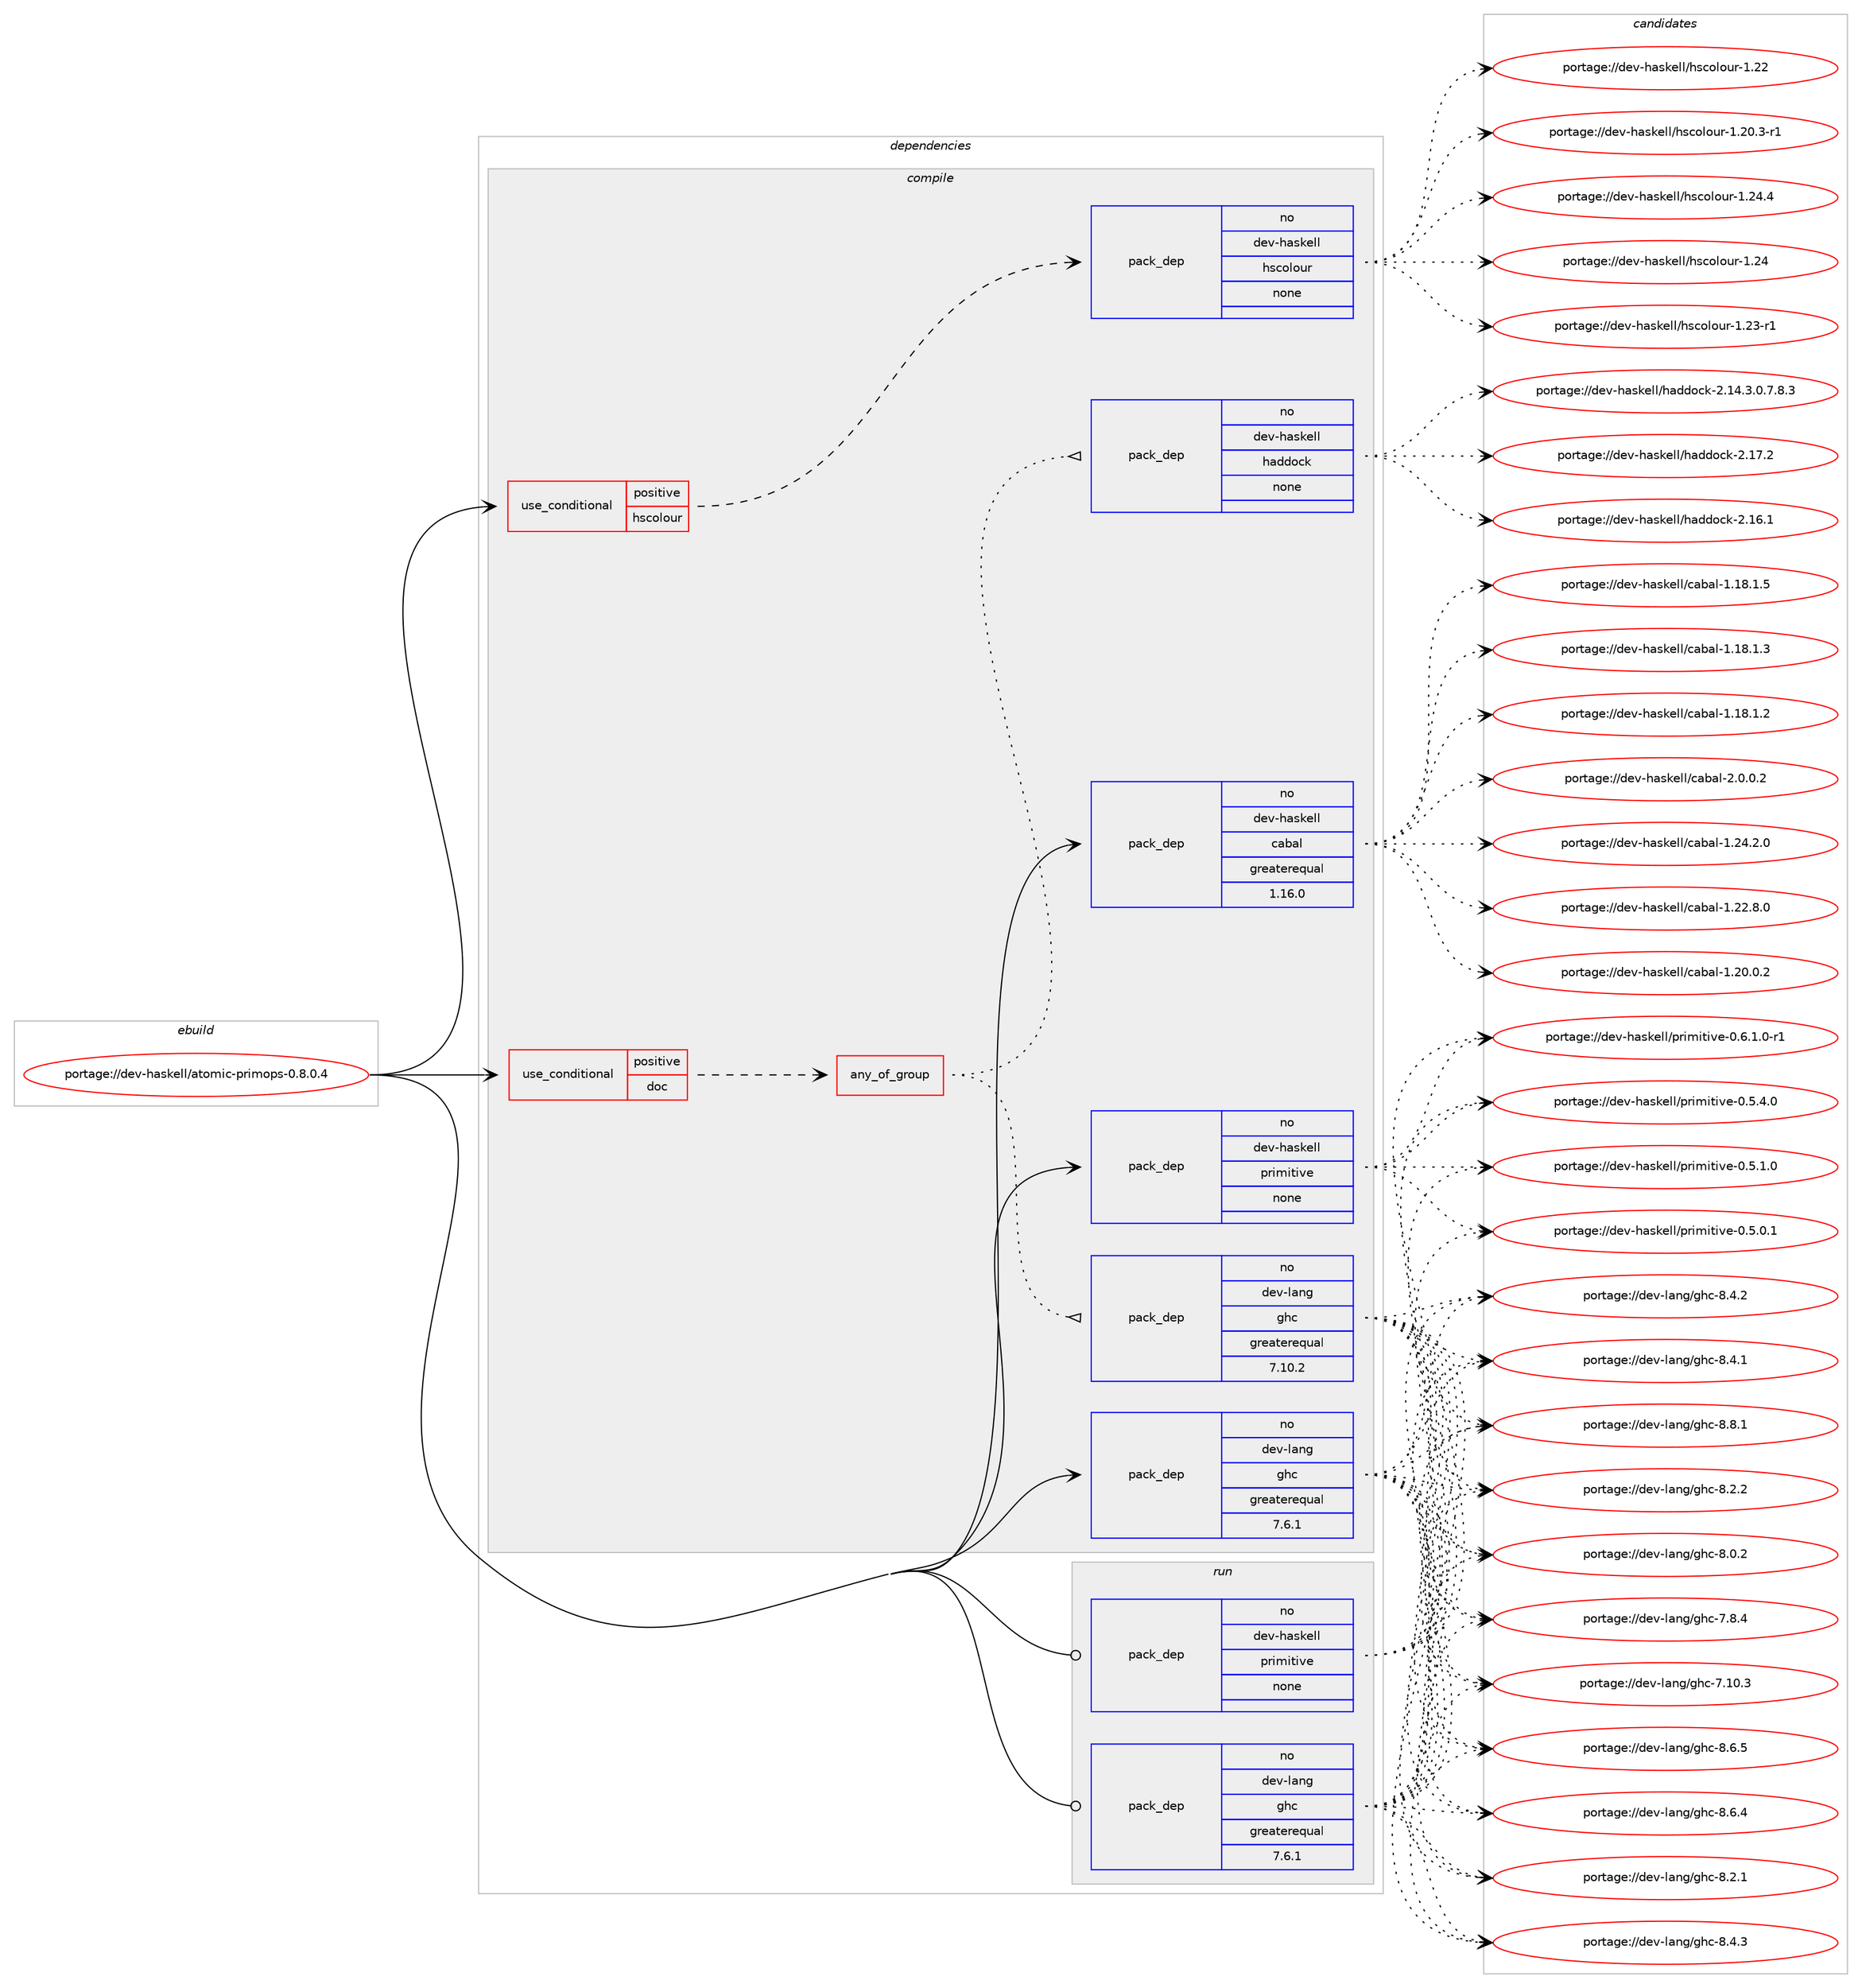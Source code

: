 digraph prolog {

# *************
# Graph options
# *************

newrank=true;
concentrate=true;
compound=true;
graph [rankdir=LR,fontname=Helvetica,fontsize=10,ranksep=1.5];#, ranksep=2.5, nodesep=0.2];
edge  [arrowhead=vee];
node  [fontname=Helvetica,fontsize=10];

# **********
# The ebuild
# **********

subgraph cluster_leftcol {
color=gray;
label=<<i>ebuild</i>>;
id [label="portage://dev-haskell/atomic-primops-0.8.0.4", color=red, width=4, href="../dev-haskell/atomic-primops-0.8.0.4.svg"];
}

# ****************
# The dependencies
# ****************

subgraph cluster_midcol {
color=gray;
label=<<i>dependencies</i>>;
subgraph cluster_compile {
fillcolor="#eeeeee";
style=filled;
label=<<i>compile</i>>;
subgraph cond135087 {
dependency572094 [label=<<TABLE BORDER="0" CELLBORDER="1" CELLSPACING="0" CELLPADDING="4"><TR><TD ROWSPAN="3" CELLPADDING="10">use_conditional</TD></TR><TR><TD>positive</TD></TR><TR><TD>doc</TD></TR></TABLE>>, shape=none, color=red];
subgraph any6836 {
dependency572095 [label=<<TABLE BORDER="0" CELLBORDER="1" CELLSPACING="0" CELLPADDING="4"><TR><TD CELLPADDING="10">any_of_group</TD></TR></TABLE>>, shape=none, color=red];subgraph pack429934 {
dependency572096 [label=<<TABLE BORDER="0" CELLBORDER="1" CELLSPACING="0" CELLPADDING="4" WIDTH="220"><TR><TD ROWSPAN="6" CELLPADDING="30">pack_dep</TD></TR><TR><TD WIDTH="110">no</TD></TR><TR><TD>dev-haskell</TD></TR><TR><TD>haddock</TD></TR><TR><TD>none</TD></TR><TR><TD></TD></TR></TABLE>>, shape=none, color=blue];
}
dependency572095:e -> dependency572096:w [weight=20,style="dotted",arrowhead="oinv"];
subgraph pack429935 {
dependency572097 [label=<<TABLE BORDER="0" CELLBORDER="1" CELLSPACING="0" CELLPADDING="4" WIDTH="220"><TR><TD ROWSPAN="6" CELLPADDING="30">pack_dep</TD></TR><TR><TD WIDTH="110">no</TD></TR><TR><TD>dev-lang</TD></TR><TR><TD>ghc</TD></TR><TR><TD>greaterequal</TD></TR><TR><TD>7.10.2</TD></TR></TABLE>>, shape=none, color=blue];
}
dependency572095:e -> dependency572097:w [weight=20,style="dotted",arrowhead="oinv"];
}
dependency572094:e -> dependency572095:w [weight=20,style="dashed",arrowhead="vee"];
}
id:e -> dependency572094:w [weight=20,style="solid",arrowhead="vee"];
subgraph cond135088 {
dependency572098 [label=<<TABLE BORDER="0" CELLBORDER="1" CELLSPACING="0" CELLPADDING="4"><TR><TD ROWSPAN="3" CELLPADDING="10">use_conditional</TD></TR><TR><TD>positive</TD></TR><TR><TD>hscolour</TD></TR></TABLE>>, shape=none, color=red];
subgraph pack429936 {
dependency572099 [label=<<TABLE BORDER="0" CELLBORDER="1" CELLSPACING="0" CELLPADDING="4" WIDTH="220"><TR><TD ROWSPAN="6" CELLPADDING="30">pack_dep</TD></TR><TR><TD WIDTH="110">no</TD></TR><TR><TD>dev-haskell</TD></TR><TR><TD>hscolour</TD></TR><TR><TD>none</TD></TR><TR><TD></TD></TR></TABLE>>, shape=none, color=blue];
}
dependency572098:e -> dependency572099:w [weight=20,style="dashed",arrowhead="vee"];
}
id:e -> dependency572098:w [weight=20,style="solid",arrowhead="vee"];
subgraph pack429937 {
dependency572100 [label=<<TABLE BORDER="0" CELLBORDER="1" CELLSPACING="0" CELLPADDING="4" WIDTH="220"><TR><TD ROWSPAN="6" CELLPADDING="30">pack_dep</TD></TR><TR><TD WIDTH="110">no</TD></TR><TR><TD>dev-haskell</TD></TR><TR><TD>cabal</TD></TR><TR><TD>greaterequal</TD></TR><TR><TD>1.16.0</TD></TR></TABLE>>, shape=none, color=blue];
}
id:e -> dependency572100:w [weight=20,style="solid",arrowhead="vee"];
subgraph pack429938 {
dependency572101 [label=<<TABLE BORDER="0" CELLBORDER="1" CELLSPACING="0" CELLPADDING="4" WIDTH="220"><TR><TD ROWSPAN="6" CELLPADDING="30">pack_dep</TD></TR><TR><TD WIDTH="110">no</TD></TR><TR><TD>dev-haskell</TD></TR><TR><TD>primitive</TD></TR><TR><TD>none</TD></TR><TR><TD></TD></TR></TABLE>>, shape=none, color=blue];
}
id:e -> dependency572101:w [weight=20,style="solid",arrowhead="vee"];
subgraph pack429939 {
dependency572102 [label=<<TABLE BORDER="0" CELLBORDER="1" CELLSPACING="0" CELLPADDING="4" WIDTH="220"><TR><TD ROWSPAN="6" CELLPADDING="30">pack_dep</TD></TR><TR><TD WIDTH="110">no</TD></TR><TR><TD>dev-lang</TD></TR><TR><TD>ghc</TD></TR><TR><TD>greaterequal</TD></TR><TR><TD>7.6.1</TD></TR></TABLE>>, shape=none, color=blue];
}
id:e -> dependency572102:w [weight=20,style="solid",arrowhead="vee"];
}
subgraph cluster_compileandrun {
fillcolor="#eeeeee";
style=filled;
label=<<i>compile and run</i>>;
}
subgraph cluster_run {
fillcolor="#eeeeee";
style=filled;
label=<<i>run</i>>;
subgraph pack429940 {
dependency572103 [label=<<TABLE BORDER="0" CELLBORDER="1" CELLSPACING="0" CELLPADDING="4" WIDTH="220"><TR><TD ROWSPAN="6" CELLPADDING="30">pack_dep</TD></TR><TR><TD WIDTH="110">no</TD></TR><TR><TD>dev-haskell</TD></TR><TR><TD>primitive</TD></TR><TR><TD>none</TD></TR><TR><TD></TD></TR></TABLE>>, shape=none, color=blue];
}
id:e -> dependency572103:w [weight=20,style="solid",arrowhead="odot"];
subgraph pack429941 {
dependency572104 [label=<<TABLE BORDER="0" CELLBORDER="1" CELLSPACING="0" CELLPADDING="4" WIDTH="220"><TR><TD ROWSPAN="6" CELLPADDING="30">pack_dep</TD></TR><TR><TD WIDTH="110">no</TD></TR><TR><TD>dev-lang</TD></TR><TR><TD>ghc</TD></TR><TR><TD>greaterequal</TD></TR><TR><TD>7.6.1</TD></TR></TABLE>>, shape=none, color=blue];
}
id:e -> dependency572104:w [weight=20,style="solid",arrowhead="odot"];
}
}

# **************
# The candidates
# **************

subgraph cluster_choices {
rank=same;
color=gray;
label=<<i>candidates</i>>;

subgraph choice429934 {
color=black;
nodesep=1;
choice100101118451049711510710110810847104971001001119910745504649554650 [label="portage://dev-haskell/haddock-2.17.2", color=red, width=4,href="../dev-haskell/haddock-2.17.2.svg"];
choice100101118451049711510710110810847104971001001119910745504649544649 [label="portage://dev-haskell/haddock-2.16.1", color=red, width=4,href="../dev-haskell/haddock-2.16.1.svg"];
choice1001011184510497115107101108108471049710010011199107455046495246514648465546564651 [label="portage://dev-haskell/haddock-2.14.3.0.7.8.3", color=red, width=4,href="../dev-haskell/haddock-2.14.3.0.7.8.3.svg"];
dependency572096:e -> choice100101118451049711510710110810847104971001001119910745504649554650:w [style=dotted,weight="100"];
dependency572096:e -> choice100101118451049711510710110810847104971001001119910745504649544649:w [style=dotted,weight="100"];
dependency572096:e -> choice1001011184510497115107101108108471049710010011199107455046495246514648465546564651:w [style=dotted,weight="100"];
}
subgraph choice429935 {
color=black;
nodesep=1;
choice10010111845108971101034710310499455646564649 [label="portage://dev-lang/ghc-8.8.1", color=red, width=4,href="../dev-lang/ghc-8.8.1.svg"];
choice10010111845108971101034710310499455646544653 [label="portage://dev-lang/ghc-8.6.5", color=red, width=4,href="../dev-lang/ghc-8.6.5.svg"];
choice10010111845108971101034710310499455646544652 [label="portage://dev-lang/ghc-8.6.4", color=red, width=4,href="../dev-lang/ghc-8.6.4.svg"];
choice10010111845108971101034710310499455646524651 [label="portage://dev-lang/ghc-8.4.3", color=red, width=4,href="../dev-lang/ghc-8.4.3.svg"];
choice10010111845108971101034710310499455646524650 [label="portage://dev-lang/ghc-8.4.2", color=red, width=4,href="../dev-lang/ghc-8.4.2.svg"];
choice10010111845108971101034710310499455646524649 [label="portage://dev-lang/ghc-8.4.1", color=red, width=4,href="../dev-lang/ghc-8.4.1.svg"];
choice10010111845108971101034710310499455646504650 [label="portage://dev-lang/ghc-8.2.2", color=red, width=4,href="../dev-lang/ghc-8.2.2.svg"];
choice10010111845108971101034710310499455646504649 [label="portage://dev-lang/ghc-8.2.1", color=red, width=4,href="../dev-lang/ghc-8.2.1.svg"];
choice10010111845108971101034710310499455646484650 [label="portage://dev-lang/ghc-8.0.2", color=red, width=4,href="../dev-lang/ghc-8.0.2.svg"];
choice10010111845108971101034710310499455546564652 [label="portage://dev-lang/ghc-7.8.4", color=red, width=4,href="../dev-lang/ghc-7.8.4.svg"];
choice1001011184510897110103471031049945554649484651 [label="portage://dev-lang/ghc-7.10.3", color=red, width=4,href="../dev-lang/ghc-7.10.3.svg"];
dependency572097:e -> choice10010111845108971101034710310499455646564649:w [style=dotted,weight="100"];
dependency572097:e -> choice10010111845108971101034710310499455646544653:w [style=dotted,weight="100"];
dependency572097:e -> choice10010111845108971101034710310499455646544652:w [style=dotted,weight="100"];
dependency572097:e -> choice10010111845108971101034710310499455646524651:w [style=dotted,weight="100"];
dependency572097:e -> choice10010111845108971101034710310499455646524650:w [style=dotted,weight="100"];
dependency572097:e -> choice10010111845108971101034710310499455646524649:w [style=dotted,weight="100"];
dependency572097:e -> choice10010111845108971101034710310499455646504650:w [style=dotted,weight="100"];
dependency572097:e -> choice10010111845108971101034710310499455646504649:w [style=dotted,weight="100"];
dependency572097:e -> choice10010111845108971101034710310499455646484650:w [style=dotted,weight="100"];
dependency572097:e -> choice10010111845108971101034710310499455546564652:w [style=dotted,weight="100"];
dependency572097:e -> choice1001011184510897110103471031049945554649484651:w [style=dotted,weight="100"];
}
subgraph choice429936 {
color=black;
nodesep=1;
choice1001011184510497115107101108108471041159911110811111711445494650524652 [label="portage://dev-haskell/hscolour-1.24.4", color=red, width=4,href="../dev-haskell/hscolour-1.24.4.svg"];
choice100101118451049711510710110810847104115991111081111171144549465052 [label="portage://dev-haskell/hscolour-1.24", color=red, width=4,href="../dev-haskell/hscolour-1.24.svg"];
choice1001011184510497115107101108108471041159911110811111711445494650514511449 [label="portage://dev-haskell/hscolour-1.23-r1", color=red, width=4,href="../dev-haskell/hscolour-1.23-r1.svg"];
choice100101118451049711510710110810847104115991111081111171144549465050 [label="portage://dev-haskell/hscolour-1.22", color=red, width=4,href="../dev-haskell/hscolour-1.22.svg"];
choice10010111845104971151071011081084710411599111108111117114454946504846514511449 [label="portage://dev-haskell/hscolour-1.20.3-r1", color=red, width=4,href="../dev-haskell/hscolour-1.20.3-r1.svg"];
dependency572099:e -> choice1001011184510497115107101108108471041159911110811111711445494650524652:w [style=dotted,weight="100"];
dependency572099:e -> choice100101118451049711510710110810847104115991111081111171144549465052:w [style=dotted,weight="100"];
dependency572099:e -> choice1001011184510497115107101108108471041159911110811111711445494650514511449:w [style=dotted,weight="100"];
dependency572099:e -> choice100101118451049711510710110810847104115991111081111171144549465050:w [style=dotted,weight="100"];
dependency572099:e -> choice10010111845104971151071011081084710411599111108111117114454946504846514511449:w [style=dotted,weight="100"];
}
subgraph choice429937 {
color=black;
nodesep=1;
choice100101118451049711510710110810847999798971084550464846484650 [label="portage://dev-haskell/cabal-2.0.0.2", color=red, width=4,href="../dev-haskell/cabal-2.0.0.2.svg"];
choice10010111845104971151071011081084799979897108454946505246504648 [label="portage://dev-haskell/cabal-1.24.2.0", color=red, width=4,href="../dev-haskell/cabal-1.24.2.0.svg"];
choice10010111845104971151071011081084799979897108454946505046564648 [label="portage://dev-haskell/cabal-1.22.8.0", color=red, width=4,href="../dev-haskell/cabal-1.22.8.0.svg"];
choice10010111845104971151071011081084799979897108454946504846484650 [label="portage://dev-haskell/cabal-1.20.0.2", color=red, width=4,href="../dev-haskell/cabal-1.20.0.2.svg"];
choice10010111845104971151071011081084799979897108454946495646494653 [label="portage://dev-haskell/cabal-1.18.1.5", color=red, width=4,href="../dev-haskell/cabal-1.18.1.5.svg"];
choice10010111845104971151071011081084799979897108454946495646494651 [label="portage://dev-haskell/cabal-1.18.1.3", color=red, width=4,href="../dev-haskell/cabal-1.18.1.3.svg"];
choice10010111845104971151071011081084799979897108454946495646494650 [label="portage://dev-haskell/cabal-1.18.1.2", color=red, width=4,href="../dev-haskell/cabal-1.18.1.2.svg"];
dependency572100:e -> choice100101118451049711510710110810847999798971084550464846484650:w [style=dotted,weight="100"];
dependency572100:e -> choice10010111845104971151071011081084799979897108454946505246504648:w [style=dotted,weight="100"];
dependency572100:e -> choice10010111845104971151071011081084799979897108454946505046564648:w [style=dotted,weight="100"];
dependency572100:e -> choice10010111845104971151071011081084799979897108454946504846484650:w [style=dotted,weight="100"];
dependency572100:e -> choice10010111845104971151071011081084799979897108454946495646494653:w [style=dotted,weight="100"];
dependency572100:e -> choice10010111845104971151071011081084799979897108454946495646494651:w [style=dotted,weight="100"];
dependency572100:e -> choice10010111845104971151071011081084799979897108454946495646494650:w [style=dotted,weight="100"];
}
subgraph choice429938 {
color=black;
nodesep=1;
choice10010111845104971151071011081084711211410510910511610511810145484654464946484511449 [label="portage://dev-haskell/primitive-0.6.1.0-r1", color=red, width=4,href="../dev-haskell/primitive-0.6.1.0-r1.svg"];
choice1001011184510497115107101108108471121141051091051161051181014548465346524648 [label="portage://dev-haskell/primitive-0.5.4.0", color=red, width=4,href="../dev-haskell/primitive-0.5.4.0.svg"];
choice1001011184510497115107101108108471121141051091051161051181014548465346494648 [label="portage://dev-haskell/primitive-0.5.1.0", color=red, width=4,href="../dev-haskell/primitive-0.5.1.0.svg"];
choice1001011184510497115107101108108471121141051091051161051181014548465346484649 [label="portage://dev-haskell/primitive-0.5.0.1", color=red, width=4,href="../dev-haskell/primitive-0.5.0.1.svg"];
dependency572101:e -> choice10010111845104971151071011081084711211410510910511610511810145484654464946484511449:w [style=dotted,weight="100"];
dependency572101:e -> choice1001011184510497115107101108108471121141051091051161051181014548465346524648:w [style=dotted,weight="100"];
dependency572101:e -> choice1001011184510497115107101108108471121141051091051161051181014548465346494648:w [style=dotted,weight="100"];
dependency572101:e -> choice1001011184510497115107101108108471121141051091051161051181014548465346484649:w [style=dotted,weight="100"];
}
subgraph choice429939 {
color=black;
nodesep=1;
choice10010111845108971101034710310499455646564649 [label="portage://dev-lang/ghc-8.8.1", color=red, width=4,href="../dev-lang/ghc-8.8.1.svg"];
choice10010111845108971101034710310499455646544653 [label="portage://dev-lang/ghc-8.6.5", color=red, width=4,href="../dev-lang/ghc-8.6.5.svg"];
choice10010111845108971101034710310499455646544652 [label="portage://dev-lang/ghc-8.6.4", color=red, width=4,href="../dev-lang/ghc-8.6.4.svg"];
choice10010111845108971101034710310499455646524651 [label="portage://dev-lang/ghc-8.4.3", color=red, width=4,href="../dev-lang/ghc-8.4.3.svg"];
choice10010111845108971101034710310499455646524650 [label="portage://dev-lang/ghc-8.4.2", color=red, width=4,href="../dev-lang/ghc-8.4.2.svg"];
choice10010111845108971101034710310499455646524649 [label="portage://dev-lang/ghc-8.4.1", color=red, width=4,href="../dev-lang/ghc-8.4.1.svg"];
choice10010111845108971101034710310499455646504650 [label="portage://dev-lang/ghc-8.2.2", color=red, width=4,href="../dev-lang/ghc-8.2.2.svg"];
choice10010111845108971101034710310499455646504649 [label="portage://dev-lang/ghc-8.2.1", color=red, width=4,href="../dev-lang/ghc-8.2.1.svg"];
choice10010111845108971101034710310499455646484650 [label="portage://dev-lang/ghc-8.0.2", color=red, width=4,href="../dev-lang/ghc-8.0.2.svg"];
choice10010111845108971101034710310499455546564652 [label="portage://dev-lang/ghc-7.8.4", color=red, width=4,href="../dev-lang/ghc-7.8.4.svg"];
choice1001011184510897110103471031049945554649484651 [label="portage://dev-lang/ghc-7.10.3", color=red, width=4,href="../dev-lang/ghc-7.10.3.svg"];
dependency572102:e -> choice10010111845108971101034710310499455646564649:w [style=dotted,weight="100"];
dependency572102:e -> choice10010111845108971101034710310499455646544653:w [style=dotted,weight="100"];
dependency572102:e -> choice10010111845108971101034710310499455646544652:w [style=dotted,weight="100"];
dependency572102:e -> choice10010111845108971101034710310499455646524651:w [style=dotted,weight="100"];
dependency572102:e -> choice10010111845108971101034710310499455646524650:w [style=dotted,weight="100"];
dependency572102:e -> choice10010111845108971101034710310499455646524649:w [style=dotted,weight="100"];
dependency572102:e -> choice10010111845108971101034710310499455646504650:w [style=dotted,weight="100"];
dependency572102:e -> choice10010111845108971101034710310499455646504649:w [style=dotted,weight="100"];
dependency572102:e -> choice10010111845108971101034710310499455646484650:w [style=dotted,weight="100"];
dependency572102:e -> choice10010111845108971101034710310499455546564652:w [style=dotted,weight="100"];
dependency572102:e -> choice1001011184510897110103471031049945554649484651:w [style=dotted,weight="100"];
}
subgraph choice429940 {
color=black;
nodesep=1;
choice10010111845104971151071011081084711211410510910511610511810145484654464946484511449 [label="portage://dev-haskell/primitive-0.6.1.0-r1", color=red, width=4,href="../dev-haskell/primitive-0.6.1.0-r1.svg"];
choice1001011184510497115107101108108471121141051091051161051181014548465346524648 [label="portage://dev-haskell/primitive-0.5.4.0", color=red, width=4,href="../dev-haskell/primitive-0.5.4.0.svg"];
choice1001011184510497115107101108108471121141051091051161051181014548465346494648 [label="portage://dev-haskell/primitive-0.5.1.0", color=red, width=4,href="../dev-haskell/primitive-0.5.1.0.svg"];
choice1001011184510497115107101108108471121141051091051161051181014548465346484649 [label="portage://dev-haskell/primitive-0.5.0.1", color=red, width=4,href="../dev-haskell/primitive-0.5.0.1.svg"];
dependency572103:e -> choice10010111845104971151071011081084711211410510910511610511810145484654464946484511449:w [style=dotted,weight="100"];
dependency572103:e -> choice1001011184510497115107101108108471121141051091051161051181014548465346524648:w [style=dotted,weight="100"];
dependency572103:e -> choice1001011184510497115107101108108471121141051091051161051181014548465346494648:w [style=dotted,weight="100"];
dependency572103:e -> choice1001011184510497115107101108108471121141051091051161051181014548465346484649:w [style=dotted,weight="100"];
}
subgraph choice429941 {
color=black;
nodesep=1;
choice10010111845108971101034710310499455646564649 [label="portage://dev-lang/ghc-8.8.1", color=red, width=4,href="../dev-lang/ghc-8.8.1.svg"];
choice10010111845108971101034710310499455646544653 [label="portage://dev-lang/ghc-8.6.5", color=red, width=4,href="../dev-lang/ghc-8.6.5.svg"];
choice10010111845108971101034710310499455646544652 [label="portage://dev-lang/ghc-8.6.4", color=red, width=4,href="../dev-lang/ghc-8.6.4.svg"];
choice10010111845108971101034710310499455646524651 [label="portage://dev-lang/ghc-8.4.3", color=red, width=4,href="../dev-lang/ghc-8.4.3.svg"];
choice10010111845108971101034710310499455646524650 [label="portage://dev-lang/ghc-8.4.2", color=red, width=4,href="../dev-lang/ghc-8.4.2.svg"];
choice10010111845108971101034710310499455646524649 [label="portage://dev-lang/ghc-8.4.1", color=red, width=4,href="../dev-lang/ghc-8.4.1.svg"];
choice10010111845108971101034710310499455646504650 [label="portage://dev-lang/ghc-8.2.2", color=red, width=4,href="../dev-lang/ghc-8.2.2.svg"];
choice10010111845108971101034710310499455646504649 [label="portage://dev-lang/ghc-8.2.1", color=red, width=4,href="../dev-lang/ghc-8.2.1.svg"];
choice10010111845108971101034710310499455646484650 [label="portage://dev-lang/ghc-8.0.2", color=red, width=4,href="../dev-lang/ghc-8.0.2.svg"];
choice10010111845108971101034710310499455546564652 [label="portage://dev-lang/ghc-7.8.4", color=red, width=4,href="../dev-lang/ghc-7.8.4.svg"];
choice1001011184510897110103471031049945554649484651 [label="portage://dev-lang/ghc-7.10.3", color=red, width=4,href="../dev-lang/ghc-7.10.3.svg"];
dependency572104:e -> choice10010111845108971101034710310499455646564649:w [style=dotted,weight="100"];
dependency572104:e -> choice10010111845108971101034710310499455646544653:w [style=dotted,weight="100"];
dependency572104:e -> choice10010111845108971101034710310499455646544652:w [style=dotted,weight="100"];
dependency572104:e -> choice10010111845108971101034710310499455646524651:w [style=dotted,weight="100"];
dependency572104:e -> choice10010111845108971101034710310499455646524650:w [style=dotted,weight="100"];
dependency572104:e -> choice10010111845108971101034710310499455646524649:w [style=dotted,weight="100"];
dependency572104:e -> choice10010111845108971101034710310499455646504650:w [style=dotted,weight="100"];
dependency572104:e -> choice10010111845108971101034710310499455646504649:w [style=dotted,weight="100"];
dependency572104:e -> choice10010111845108971101034710310499455646484650:w [style=dotted,weight="100"];
dependency572104:e -> choice10010111845108971101034710310499455546564652:w [style=dotted,weight="100"];
dependency572104:e -> choice1001011184510897110103471031049945554649484651:w [style=dotted,weight="100"];
}
}

}
